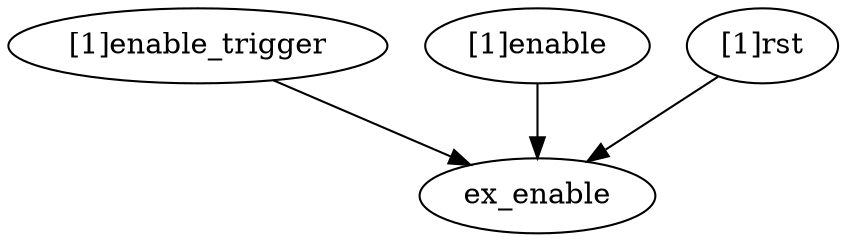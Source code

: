 strict digraph "" {
	"[1]enable_trigger"	 [complexity=2,
		importance=0.0343895348683,
		rank=0.0171947674341];
	ex_enable	 [complexity=0,
		importance=0.0164488790708,
		rank=0.0];
	"[1]enable_trigger" -> ex_enable;
	"[1]enable"	 [complexity=1,
		importance=0.0238125845707,
		rank=0.0238125845707];
	"[1]enable" -> ex_enable;
	"[1]rst"	 [complexity=1,
		importance=0.0402614636415,
		rank=0.0402614636415];
	"[1]rst" -> ex_enable;
}
